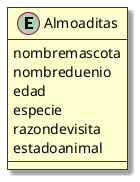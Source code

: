 @startuml
'https://plantuml.com/sequence-diagram

left to right direction

skin rose

entity Almoaditas{
nombremascota
nombreduenio
edad
especie
razondevisita
estadoanimal
}


@enduml
